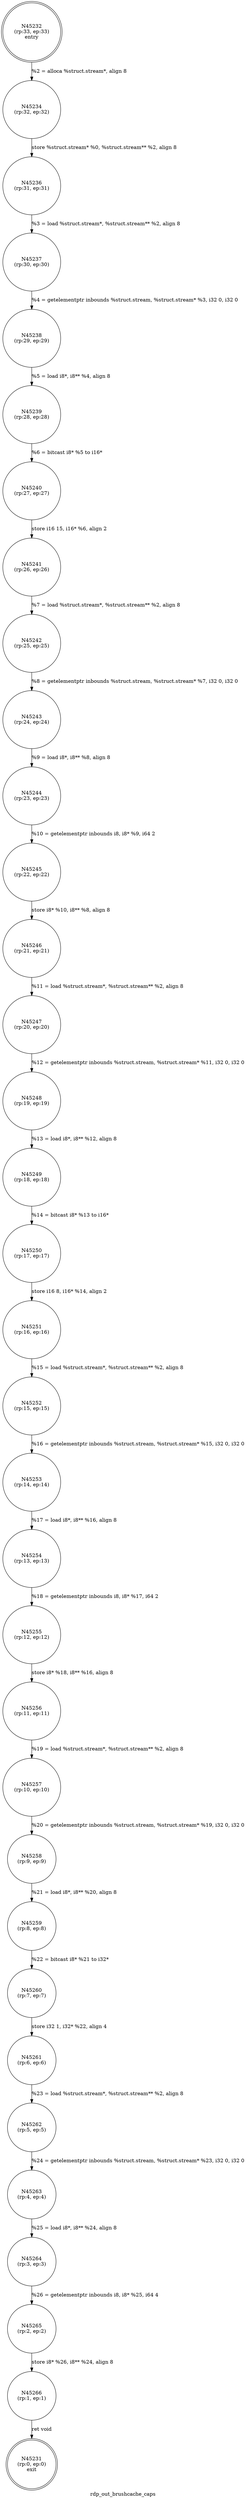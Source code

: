 digraph rdp_out_brushcache_caps {
label="rdp_out_brushcache_caps"
45231 [label="N45231\n(rp:0, ep:0)\nexit", shape="doublecircle"]
45232 [label="N45232\n(rp:33, ep:33)\nentry", shape="doublecircle"]
45232 -> 45234 [label="%2 = alloca %struct.stream*, align 8"]
45234 [label="N45234\n(rp:32, ep:32)", shape="circle"]
45234 -> 45236 [label="store %struct.stream* %0, %struct.stream** %2, align 8"]
45236 [label="N45236\n(rp:31, ep:31)", shape="circle"]
45236 -> 45237 [label="%3 = load %struct.stream*, %struct.stream** %2, align 8"]
45237 [label="N45237\n(rp:30, ep:30)", shape="circle"]
45237 -> 45238 [label="%4 = getelementptr inbounds %struct.stream, %struct.stream* %3, i32 0, i32 0"]
45238 [label="N45238\n(rp:29, ep:29)", shape="circle"]
45238 -> 45239 [label="%5 = load i8*, i8** %4, align 8"]
45239 [label="N45239\n(rp:28, ep:28)", shape="circle"]
45239 -> 45240 [label="%6 = bitcast i8* %5 to i16*"]
45240 [label="N45240\n(rp:27, ep:27)", shape="circle"]
45240 -> 45241 [label="store i16 15, i16* %6, align 2"]
45241 [label="N45241\n(rp:26, ep:26)", shape="circle"]
45241 -> 45242 [label="%7 = load %struct.stream*, %struct.stream** %2, align 8"]
45242 [label="N45242\n(rp:25, ep:25)", shape="circle"]
45242 -> 45243 [label="%8 = getelementptr inbounds %struct.stream, %struct.stream* %7, i32 0, i32 0"]
45243 [label="N45243\n(rp:24, ep:24)", shape="circle"]
45243 -> 45244 [label="%9 = load i8*, i8** %8, align 8"]
45244 [label="N45244\n(rp:23, ep:23)", shape="circle"]
45244 -> 45245 [label="%10 = getelementptr inbounds i8, i8* %9, i64 2"]
45245 [label="N45245\n(rp:22, ep:22)", shape="circle"]
45245 -> 45246 [label="store i8* %10, i8** %8, align 8"]
45246 [label="N45246\n(rp:21, ep:21)", shape="circle"]
45246 -> 45247 [label="%11 = load %struct.stream*, %struct.stream** %2, align 8"]
45247 [label="N45247\n(rp:20, ep:20)", shape="circle"]
45247 -> 45248 [label="%12 = getelementptr inbounds %struct.stream, %struct.stream* %11, i32 0, i32 0"]
45248 [label="N45248\n(rp:19, ep:19)", shape="circle"]
45248 -> 45249 [label="%13 = load i8*, i8** %12, align 8"]
45249 [label="N45249\n(rp:18, ep:18)", shape="circle"]
45249 -> 45250 [label="%14 = bitcast i8* %13 to i16*"]
45250 [label="N45250\n(rp:17, ep:17)", shape="circle"]
45250 -> 45251 [label="store i16 8, i16* %14, align 2"]
45251 [label="N45251\n(rp:16, ep:16)", shape="circle"]
45251 -> 45252 [label="%15 = load %struct.stream*, %struct.stream** %2, align 8"]
45252 [label="N45252\n(rp:15, ep:15)", shape="circle"]
45252 -> 45253 [label="%16 = getelementptr inbounds %struct.stream, %struct.stream* %15, i32 0, i32 0"]
45253 [label="N45253\n(rp:14, ep:14)", shape="circle"]
45253 -> 45254 [label="%17 = load i8*, i8** %16, align 8"]
45254 [label="N45254\n(rp:13, ep:13)", shape="circle"]
45254 -> 45255 [label="%18 = getelementptr inbounds i8, i8* %17, i64 2"]
45255 [label="N45255\n(rp:12, ep:12)", shape="circle"]
45255 -> 45256 [label="store i8* %18, i8** %16, align 8"]
45256 [label="N45256\n(rp:11, ep:11)", shape="circle"]
45256 -> 45257 [label="%19 = load %struct.stream*, %struct.stream** %2, align 8"]
45257 [label="N45257\n(rp:10, ep:10)", shape="circle"]
45257 -> 45258 [label="%20 = getelementptr inbounds %struct.stream, %struct.stream* %19, i32 0, i32 0"]
45258 [label="N45258\n(rp:9, ep:9)", shape="circle"]
45258 -> 45259 [label="%21 = load i8*, i8** %20, align 8"]
45259 [label="N45259\n(rp:8, ep:8)", shape="circle"]
45259 -> 45260 [label="%22 = bitcast i8* %21 to i32*"]
45260 [label="N45260\n(rp:7, ep:7)", shape="circle"]
45260 -> 45261 [label="store i32 1, i32* %22, align 4"]
45261 [label="N45261\n(rp:6, ep:6)", shape="circle"]
45261 -> 45262 [label="%23 = load %struct.stream*, %struct.stream** %2, align 8"]
45262 [label="N45262\n(rp:5, ep:5)", shape="circle"]
45262 -> 45263 [label="%24 = getelementptr inbounds %struct.stream, %struct.stream* %23, i32 0, i32 0"]
45263 [label="N45263\n(rp:4, ep:4)", shape="circle"]
45263 -> 45264 [label="%25 = load i8*, i8** %24, align 8"]
45264 [label="N45264\n(rp:3, ep:3)", shape="circle"]
45264 -> 45265 [label="%26 = getelementptr inbounds i8, i8* %25, i64 4"]
45265 [label="N45265\n(rp:2, ep:2)", shape="circle"]
45265 -> 45266 [label="store i8* %26, i8** %24, align 8"]
45266 [label="N45266\n(rp:1, ep:1)", shape="circle"]
45266 -> 45231 [label="ret void"]
}
